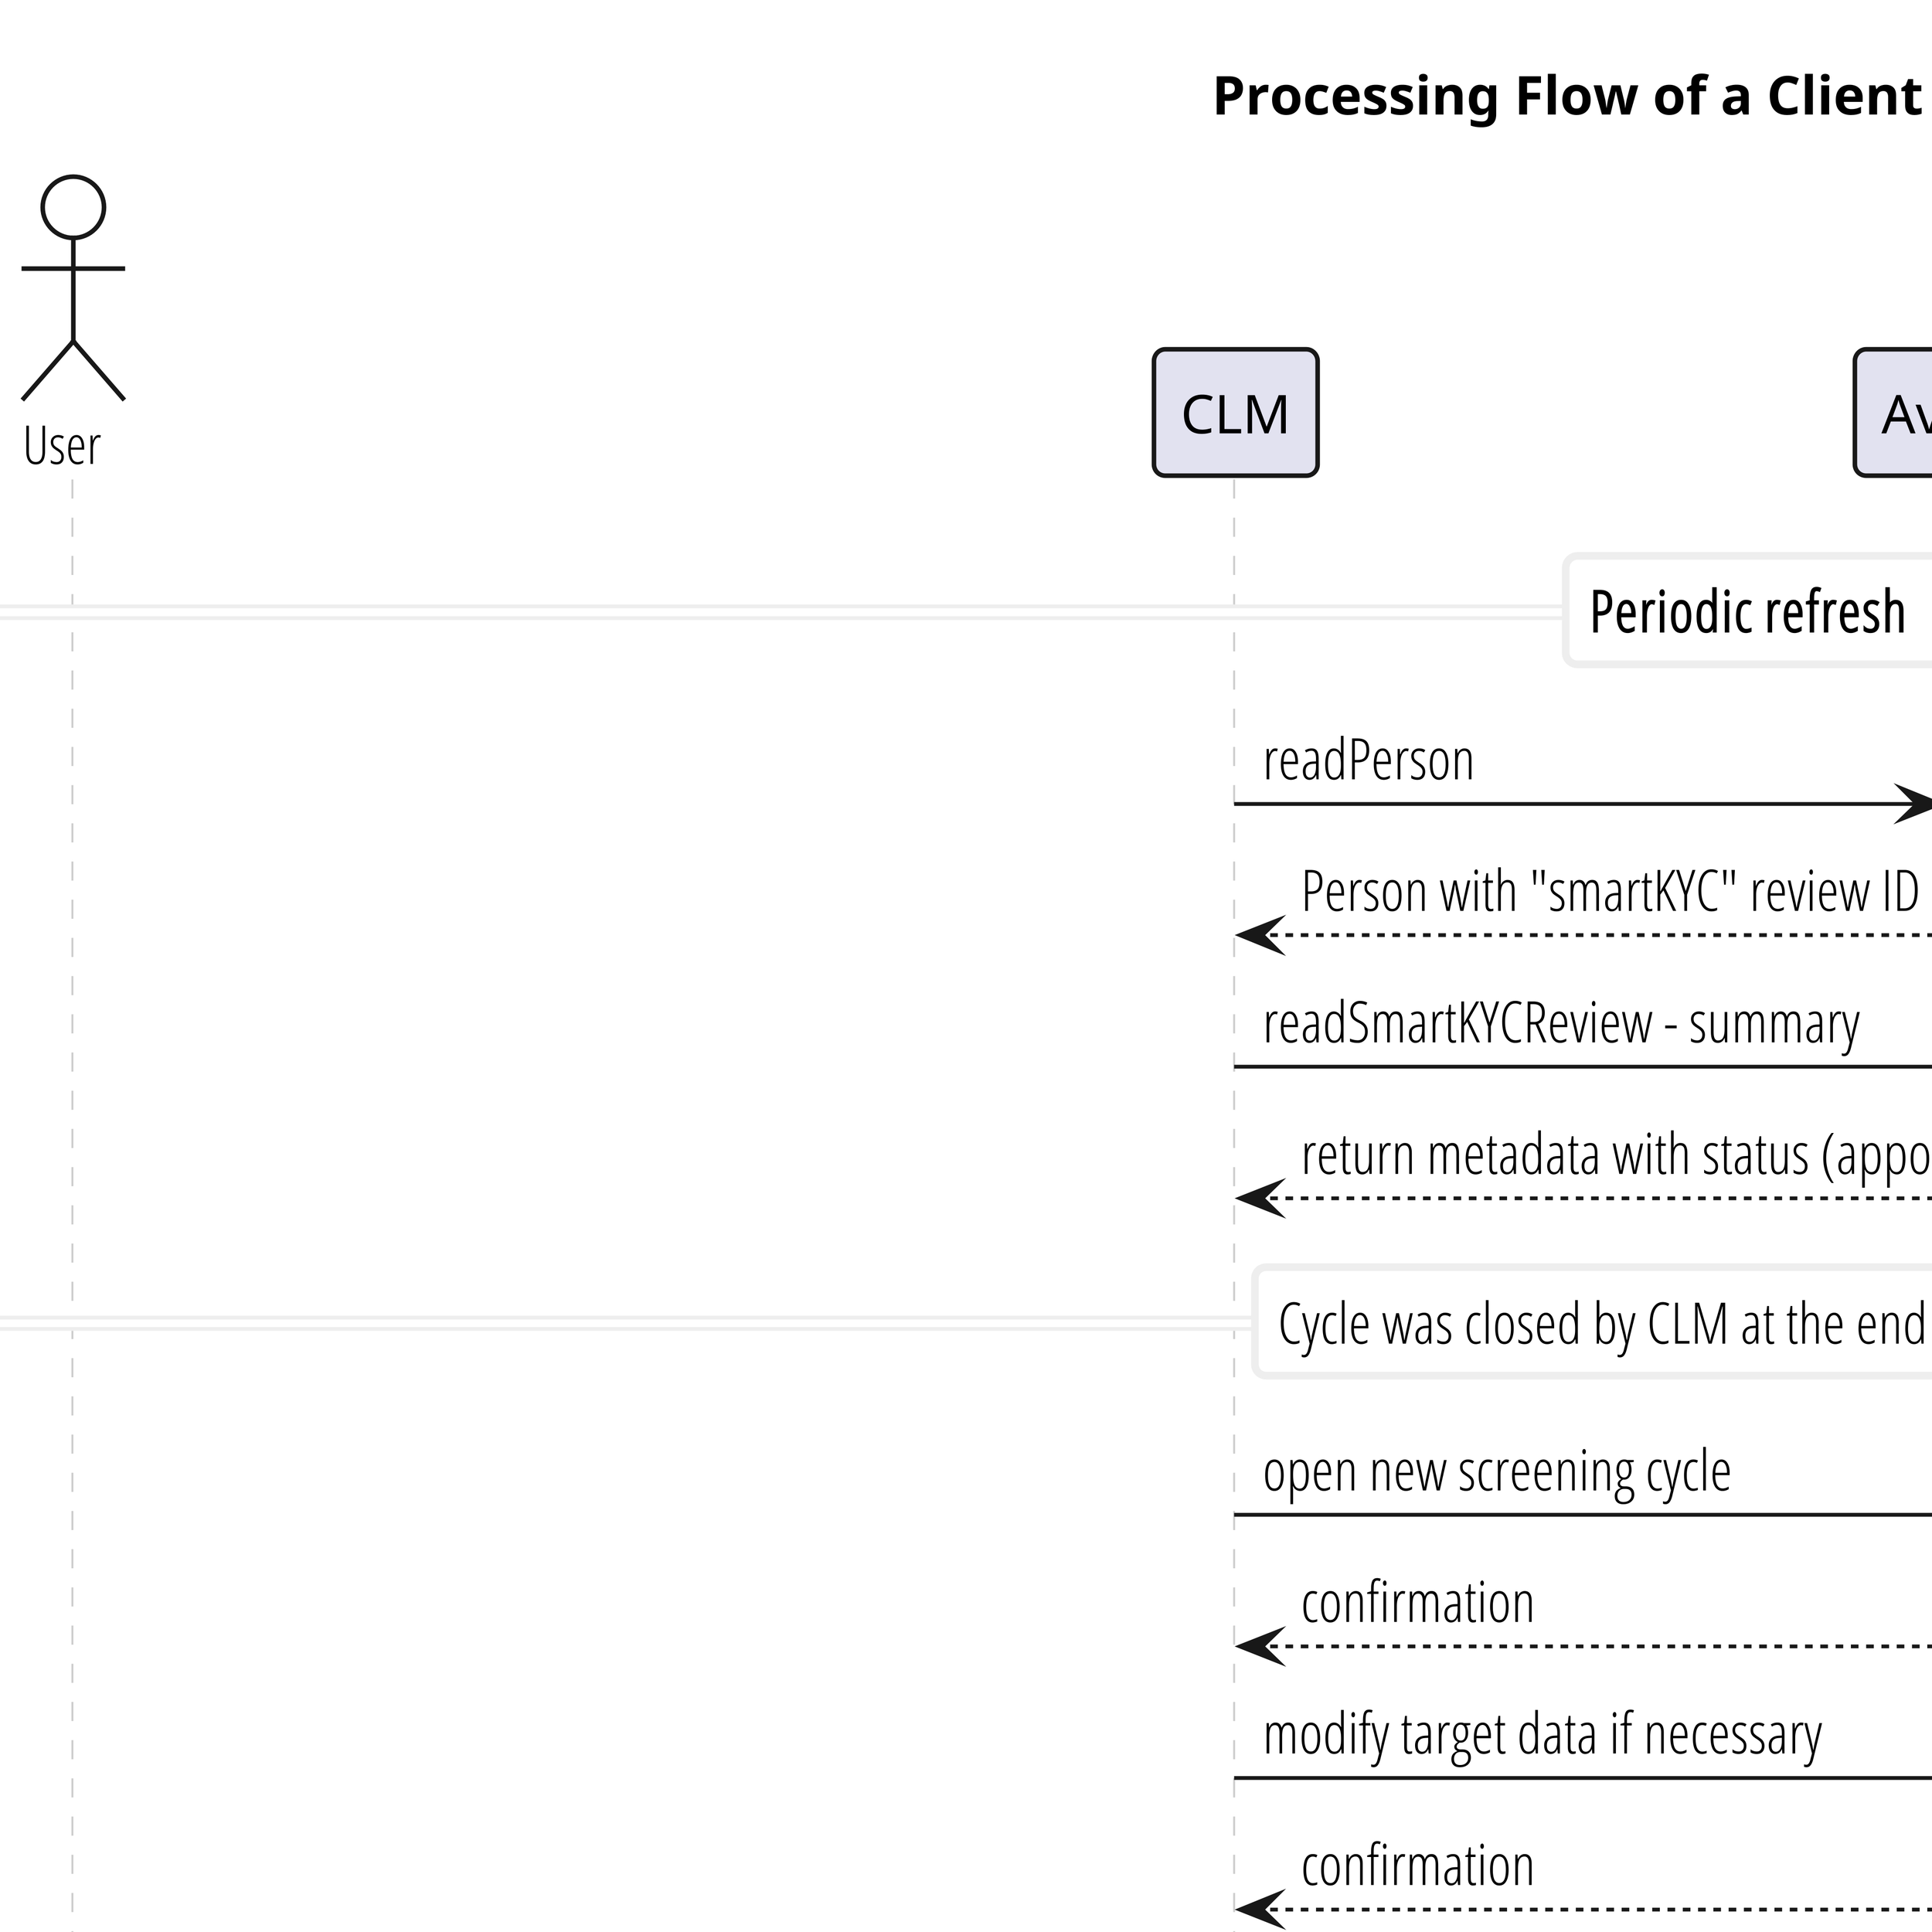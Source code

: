 @startuml

skinparam dpi 600
scale 1200*1800

skinparam roundCorner 6
skinparam shadowing false
skinparam interface {
  backgroundColor WhiteSmoke
}
skinparam actor {
  FontName Open Sans Condensed Light
  FontSize 14
}
skinparam arrow {
  FontName Open Sans Condensed Light
  FontSize 15
}
skinparam note {
  FontName Open Sans Condensed Light
  FontSize 13
  BorderColor #bbb
}
skinparam footer {
  FontName Open Sans Condensed Light
  FontSize 14
  FontColor DimGrey
}
skinparam sequence {
  actorBorderThickness 1.2
  participantBorderThickness 1.2
  LifeLineBorderColor #ccc
  ParticipantFontName Avenir Next Condensed
  DividerBorderColor #eee
  DividerBackgroundColor #fff
  DividerFontName Open Sans Condensed Light
  DividerFontSize 15
  DividerFontStyle Light
  TitleFontName Open Sans Condensed Light
  TitleFontStyle Light
  TitleFontSize 17
}

actor "User" as user #fff
participant "CLM" as CLM
participant "Avaloq" as Avaloq

participant "smartKYC" as smartKYC #fff
participant "ELAS (archive)" as ELAS #fff



title Processing Flow of a Client Search action


== <b>Periodic refresh</b> ==

CLM -> Avaloq: readPerson
activate Avaloq
return Person with "smartKYC" review ID

CLM -> smartKYC: readSmartKYCReview - summary
activate smartKYC
return return metadata with status (appoved, R/O, cycle status)

== Cycle was closed by CLM at the end of initial search ==

CLM -> smartKYC: open new screening cycle
activate smartKYC
return confirmation

CLM -> smartKYC: modify target data if necessary
activate smartKYC
return confirmation

CLM -> smartKYC: modify screening cycle search profile to execute based on risk assessment if necessary
activate smartKYC
return confirmation

CLM -> smartKYC: execute search according to search profile
activate smartKYC
smartKYC --> CLM: confirmation that search is in progress
CLM -> smartKYC: polls summary change api until search is completed
smartKYC --> CLM: confirmation that search is completed
deactivate smartKYC

CLM -> user: check and approve smartKYC search via iFrame integration
activate user
user --> CLM: smartKYC search is approved
deactivate user

CLM -> smartKYC: Async call to close cycle and generate "delta dossier"
activate smartKYC
smartKYC --> CLM: Job id
CLM -> smartKYC: poll until job is completed and then download PDF.
smartKYC --> CLM: save PDF.
deactivate smartKYC

CLM -> ELAS: After approval: Store the delta search dossier in ELAS (same as in onboarding)
activate ELAS
deactivate ELAS

|||

footer

endfooter

@endumlwho
